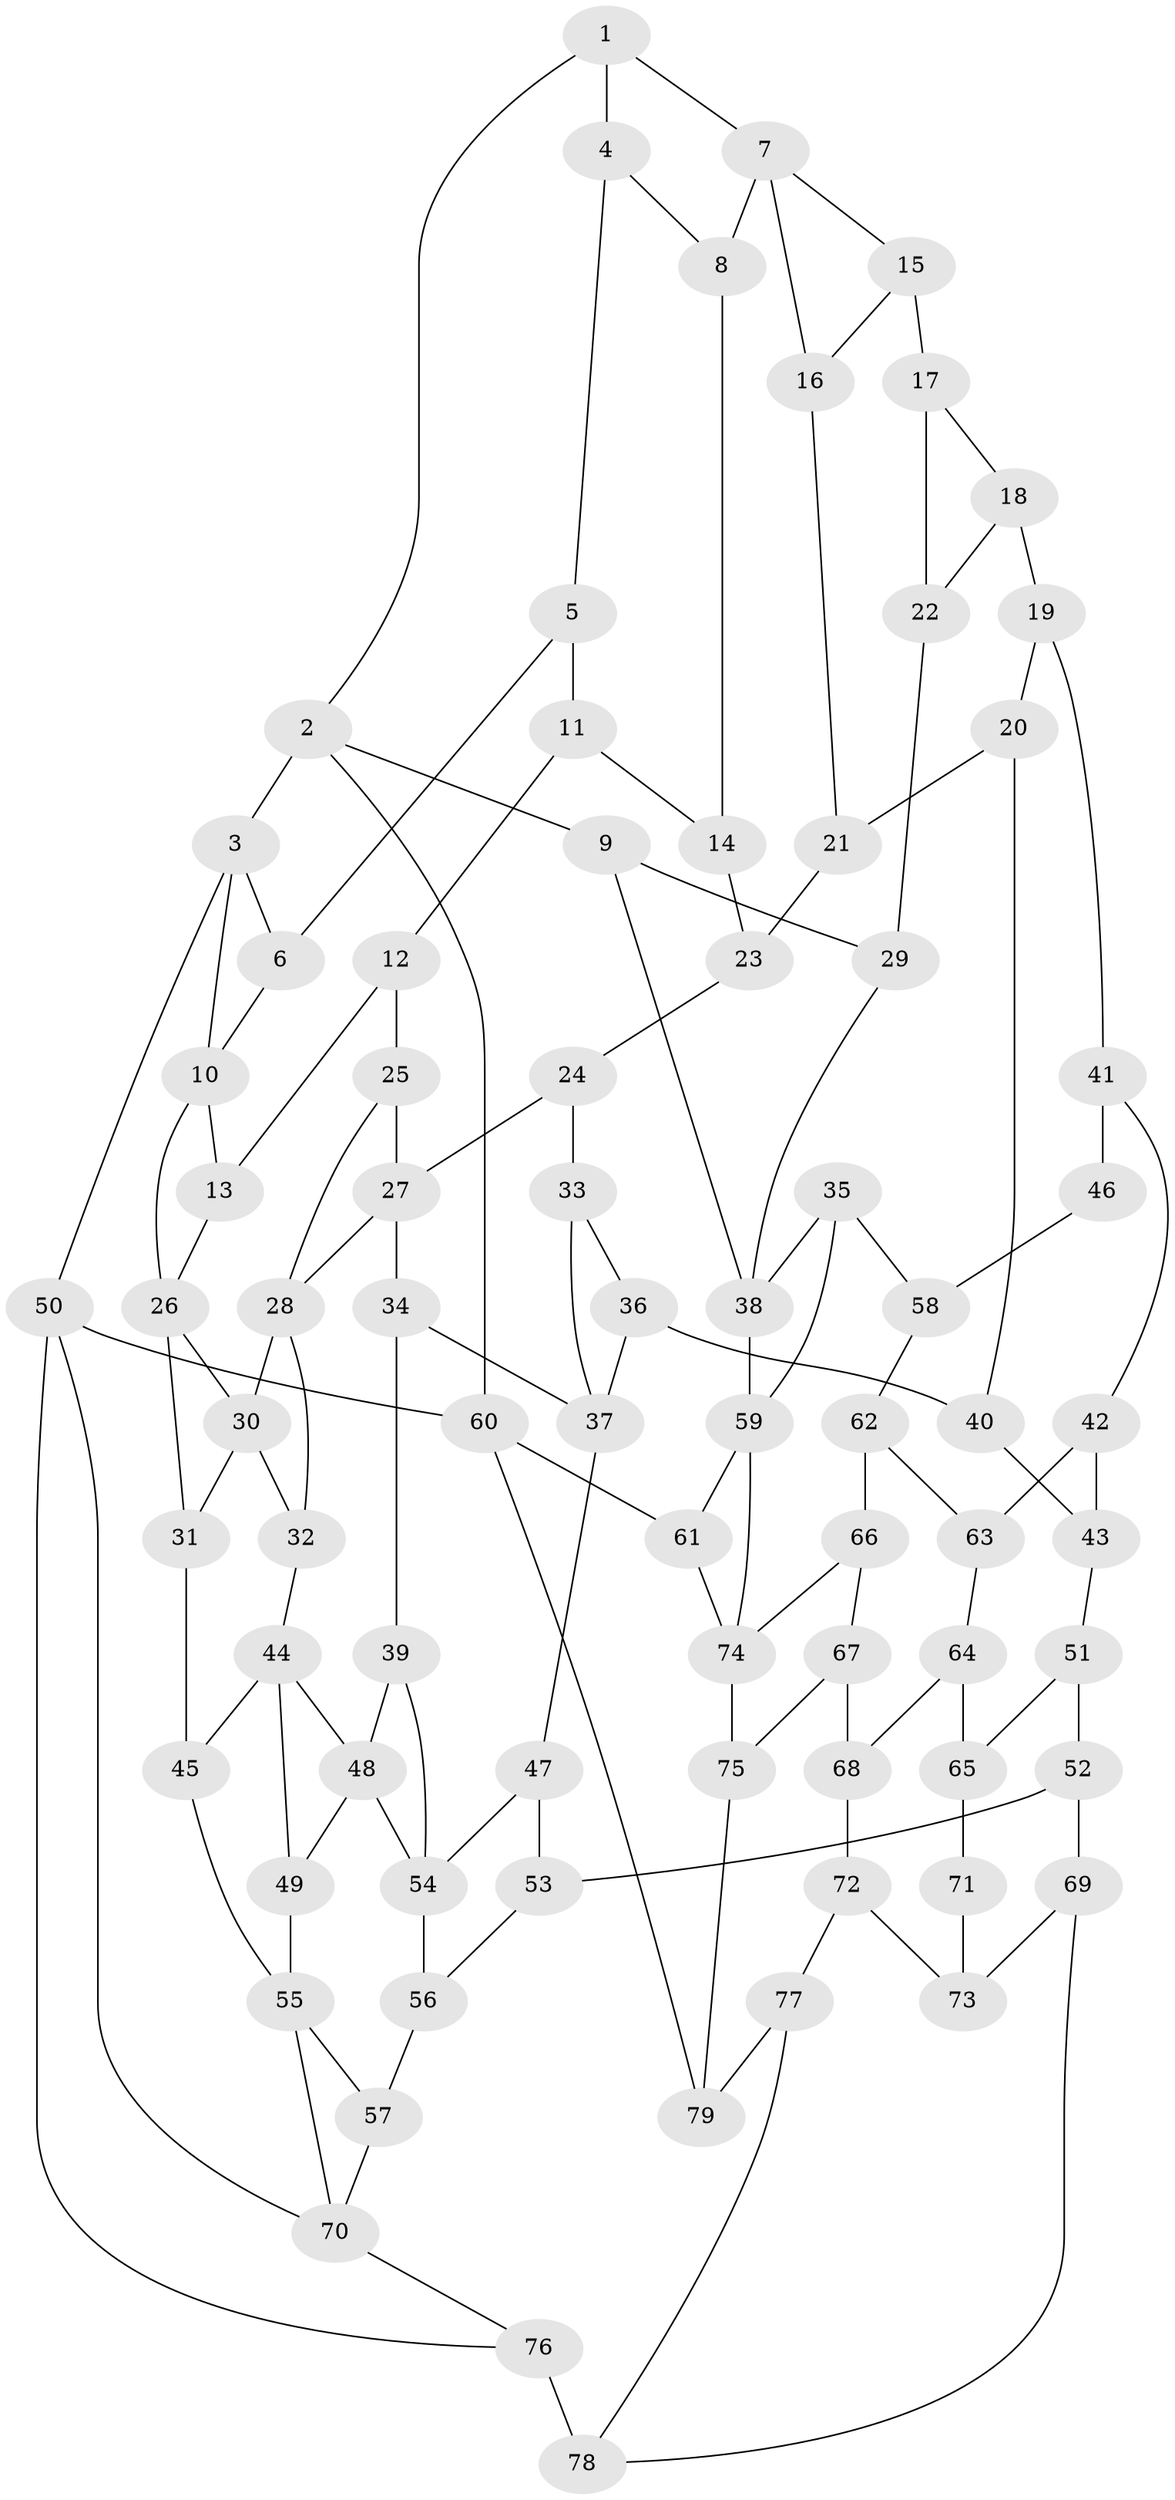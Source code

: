 // original degree distribution, {3: 0.017857142857142856, 4: 0.21428571428571427, 5: 0.5714285714285714, 6: 0.19642857142857142}
// Generated by graph-tools (version 1.1) at 2025/38/03/04/25 23:38:28]
// undirected, 79 vertices, 127 edges
graph export_dot {
  node [color=gray90,style=filled];
  1;
  2;
  3;
  4;
  5;
  6;
  7;
  8;
  9;
  10;
  11;
  12;
  13;
  14;
  15;
  16;
  17;
  18;
  19;
  20;
  21;
  22;
  23;
  24;
  25;
  26;
  27;
  28;
  29;
  30;
  31;
  32;
  33;
  34;
  35;
  36;
  37;
  38;
  39;
  40;
  41;
  42;
  43;
  44;
  45;
  46;
  47;
  48;
  49;
  50;
  51;
  52;
  53;
  54;
  55;
  56;
  57;
  58;
  59;
  60;
  61;
  62;
  63;
  64;
  65;
  66;
  67;
  68;
  69;
  70;
  71;
  72;
  73;
  74;
  75;
  76;
  77;
  78;
  79;
  1 -- 2 [weight=1.0];
  1 -- 4 [weight=1.0];
  1 -- 7 [weight=1.0];
  2 -- 3 [weight=1.0];
  2 -- 9 [weight=1.0];
  2 -- 60 [weight=1.0];
  3 -- 6 [weight=1.0];
  3 -- 10 [weight=1.0];
  3 -- 50 [weight=1.0];
  4 -- 5 [weight=1.0];
  4 -- 8 [weight=1.0];
  5 -- 6 [weight=1.0];
  5 -- 11 [weight=1.0];
  6 -- 10 [weight=1.0];
  7 -- 8 [weight=1.0];
  7 -- 15 [weight=1.0];
  7 -- 16 [weight=1.0];
  8 -- 14 [weight=1.0];
  9 -- 29 [weight=1.0];
  9 -- 38 [weight=1.0];
  10 -- 13 [weight=1.0];
  10 -- 26 [weight=1.0];
  11 -- 12 [weight=1.0];
  11 -- 14 [weight=1.0];
  12 -- 13 [weight=1.0];
  12 -- 25 [weight=1.0];
  13 -- 26 [weight=1.0];
  14 -- 23 [weight=1.0];
  15 -- 16 [weight=1.0];
  15 -- 17 [weight=2.0];
  16 -- 21 [weight=1.0];
  17 -- 18 [weight=1.0];
  17 -- 22 [weight=1.0];
  18 -- 19 [weight=1.0];
  18 -- 22 [weight=1.0];
  19 -- 20 [weight=1.0];
  19 -- 41 [weight=1.0];
  20 -- 21 [weight=1.0];
  20 -- 40 [weight=1.0];
  21 -- 23 [weight=1.0];
  22 -- 29 [weight=2.0];
  23 -- 24 [weight=1.0];
  24 -- 27 [weight=1.0];
  24 -- 33 [weight=1.0];
  25 -- 27 [weight=1.0];
  25 -- 28 [weight=1.0];
  26 -- 30 [weight=1.0];
  26 -- 31 [weight=1.0];
  27 -- 28 [weight=1.0];
  27 -- 34 [weight=1.0];
  28 -- 30 [weight=1.0];
  28 -- 32 [weight=1.0];
  29 -- 38 [weight=1.0];
  30 -- 31 [weight=1.0];
  30 -- 32 [weight=1.0];
  31 -- 45 [weight=1.0];
  32 -- 44 [weight=1.0];
  33 -- 36 [weight=1.0];
  33 -- 37 [weight=1.0];
  34 -- 37 [weight=1.0];
  34 -- 39 [weight=1.0];
  35 -- 38 [weight=1.0];
  35 -- 58 [weight=1.0];
  35 -- 59 [weight=1.0];
  36 -- 37 [weight=1.0];
  36 -- 40 [weight=2.0];
  37 -- 47 [weight=1.0];
  38 -- 59 [weight=1.0];
  39 -- 48 [weight=1.0];
  39 -- 54 [weight=1.0];
  40 -- 43 [weight=1.0];
  41 -- 42 [weight=1.0];
  41 -- 46 [weight=2.0];
  42 -- 43 [weight=1.0];
  42 -- 63 [weight=1.0];
  43 -- 51 [weight=1.0];
  44 -- 45 [weight=1.0];
  44 -- 48 [weight=1.0];
  44 -- 49 [weight=1.0];
  45 -- 55 [weight=1.0];
  46 -- 58 [weight=2.0];
  47 -- 53 [weight=1.0];
  47 -- 54 [weight=1.0];
  48 -- 49 [weight=1.0];
  48 -- 54 [weight=1.0];
  49 -- 55 [weight=1.0];
  50 -- 60 [weight=1.0];
  50 -- 70 [weight=1.0];
  50 -- 76 [weight=1.0];
  51 -- 52 [weight=1.0];
  51 -- 65 [weight=1.0];
  52 -- 53 [weight=1.0];
  52 -- 69 [weight=1.0];
  53 -- 56 [weight=1.0];
  54 -- 56 [weight=1.0];
  55 -- 57 [weight=1.0];
  55 -- 70 [weight=1.0];
  56 -- 57 [weight=1.0];
  57 -- 70 [weight=1.0];
  58 -- 62 [weight=1.0];
  59 -- 61 [weight=1.0];
  59 -- 74 [weight=1.0];
  60 -- 61 [weight=1.0];
  60 -- 79 [weight=1.0];
  61 -- 74 [weight=1.0];
  62 -- 63 [weight=1.0];
  62 -- 66 [weight=2.0];
  63 -- 64 [weight=1.0];
  64 -- 65 [weight=1.0];
  64 -- 68 [weight=1.0];
  65 -- 71 [weight=2.0];
  66 -- 67 [weight=1.0];
  66 -- 74 [weight=1.0];
  67 -- 68 [weight=1.0];
  67 -- 75 [weight=1.0];
  68 -- 72 [weight=1.0];
  69 -- 73 [weight=1.0];
  69 -- 78 [weight=1.0];
  70 -- 76 [weight=1.0];
  71 -- 73 [weight=2.0];
  72 -- 73 [weight=1.0];
  72 -- 77 [weight=1.0];
  74 -- 75 [weight=1.0];
  75 -- 79 [weight=1.0];
  76 -- 78 [weight=2.0];
  77 -- 78 [weight=1.0];
  77 -- 79 [weight=1.0];
}
